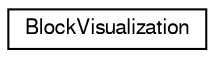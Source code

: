 digraph "Graphical Class Hierarchy"
{
  edge [fontname="FreeSans",fontsize="10",labelfontname="FreeSans",labelfontsize="10"];
  node [fontname="FreeSans",fontsize="10",shape=record];
  rankdir="LR";
  Node1 [label="BlockVisualization",height=0.2,width=0.4,color="black", fillcolor="white", style="filled",URL="$d5/d38/struct_block_visualization.html"];
}
